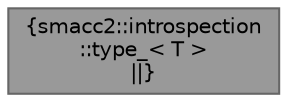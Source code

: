 digraph "smacc2::introspection::type_&lt; T &gt;"
{
 // LATEX_PDF_SIZE
  bgcolor="transparent";
  edge [fontname=Helvetica,fontsize=10,labelfontname=Helvetica,labelfontsize=10];
  node [fontname=Helvetica,fontsize=10,shape=box,height=0.2,width=0.4];
  Node1 [label="{smacc2::introspection\l::type_\< T \>\n||}",height=0.2,width=0.4,color="gray40", fillcolor="grey60", style="filled", fontcolor="black",tooltip=" "];
}
